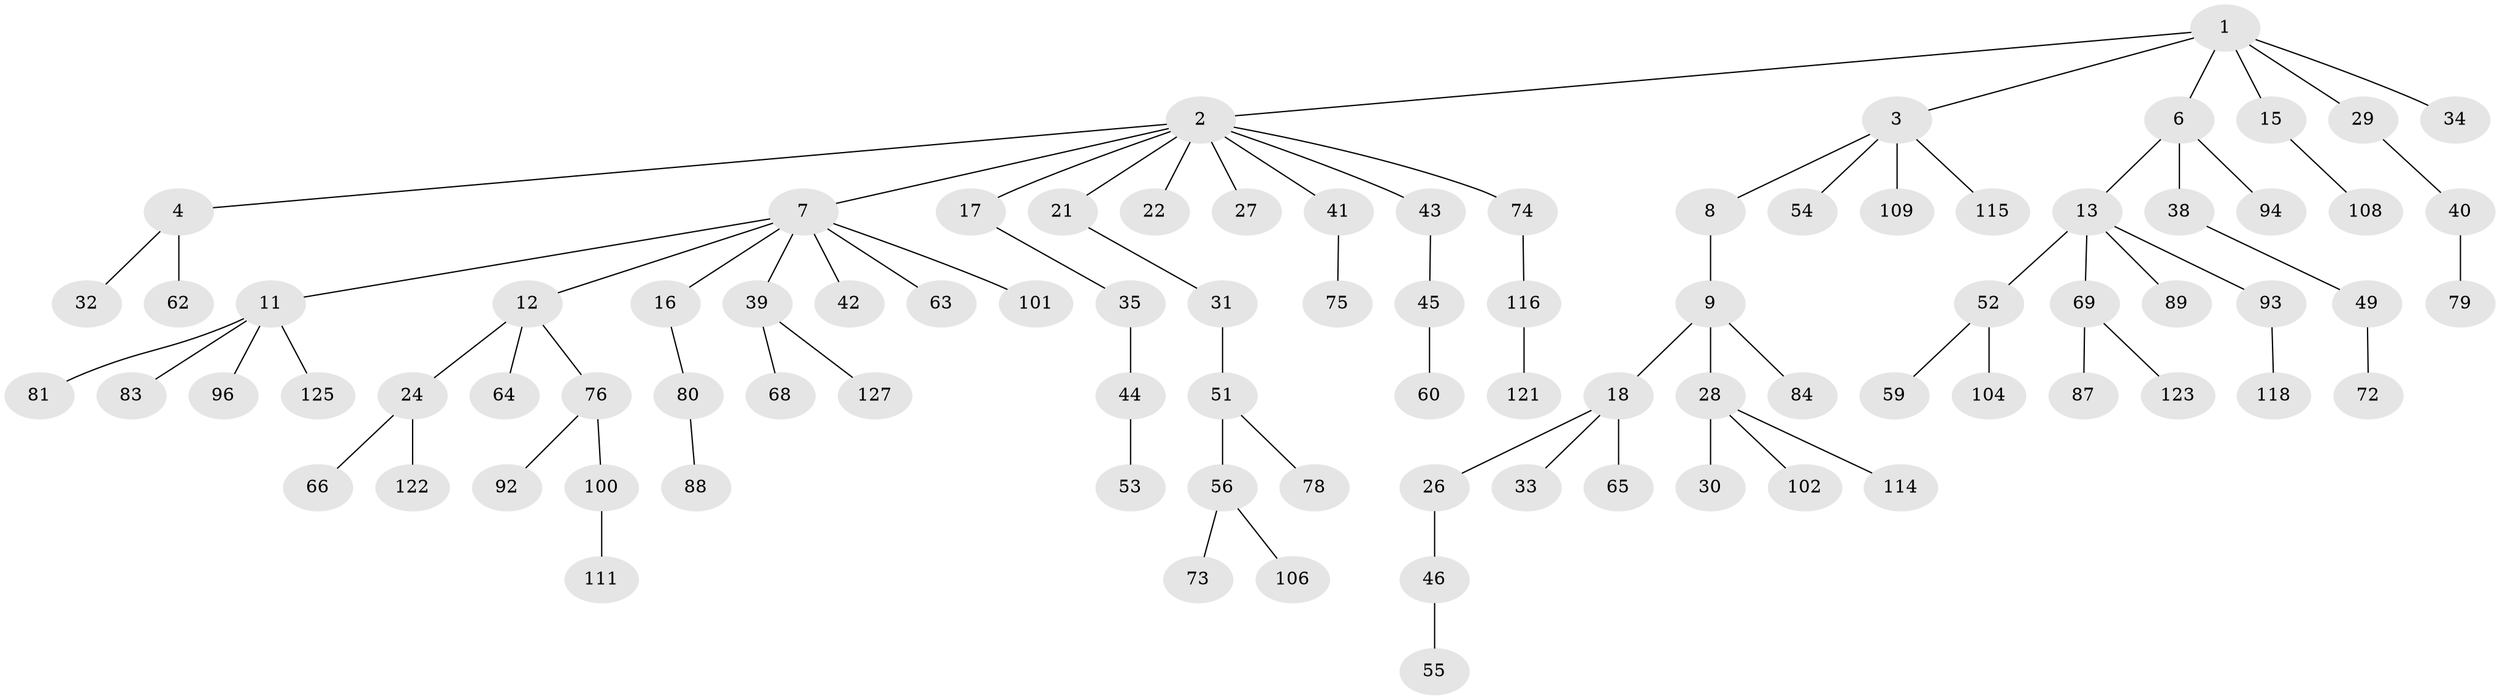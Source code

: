 // original degree distribution, {7: 0.023622047244094488, 5: 0.031496062992125984, 3: 0.14960629921259844, 4: 0.03937007874015748, 2: 0.25984251968503935, 6: 0.007874015748031496, 1: 0.4881889763779528}
// Generated by graph-tools (version 1.1) at 2025/11/02/27/25 16:11:25]
// undirected, 88 vertices, 87 edges
graph export_dot {
graph [start="1"]
  node [color=gray90,style=filled];
  1 [super="+19"];
  2 [super="+5"];
  3 [super="+71"];
  4 [super="+20"];
  6;
  7 [super="+10"];
  8;
  9 [super="+14"];
  11 [super="+117"];
  12 [super="+57"];
  13 [super="+23"];
  15 [super="+99"];
  16 [super="+67"];
  17 [super="+85"];
  18 [super="+47"];
  21 [super="+107"];
  22 [super="+25"];
  24;
  26;
  27;
  28 [super="+58"];
  29 [super="+37"];
  30 [super="+119"];
  31 [super="+112"];
  32;
  33 [super="+70"];
  34;
  35 [super="+36"];
  38 [super="+120"];
  39 [super="+50"];
  40;
  41;
  42;
  43;
  44 [super="+91"];
  45;
  46 [super="+48"];
  49 [super="+90"];
  51 [super="+77"];
  52;
  53;
  54;
  55;
  56 [super="+97"];
  59;
  60 [super="+61"];
  62;
  63 [super="+98"];
  64;
  65 [super="+82"];
  66;
  68;
  69 [super="+86"];
  72 [super="+95"];
  73;
  74;
  75 [super="+105"];
  76;
  78 [super="+124"];
  79 [super="+113"];
  80;
  81;
  83 [super="+110"];
  84;
  87;
  88;
  89;
  92;
  93;
  94;
  96;
  100 [super="+103"];
  101;
  102 [super="+126"];
  104;
  106;
  108;
  109;
  111;
  114;
  115;
  116;
  118;
  121;
  122;
  123;
  125;
  127;
  1 -- 2;
  1 -- 3;
  1 -- 6;
  1 -- 15;
  1 -- 29;
  1 -- 34;
  2 -- 4;
  2 -- 41;
  2 -- 43;
  2 -- 17;
  2 -- 21;
  2 -- 22;
  2 -- 7;
  2 -- 74;
  2 -- 27;
  3 -- 8;
  3 -- 54;
  3 -- 109;
  3 -- 115;
  4 -- 32;
  4 -- 62;
  6 -- 13;
  6 -- 38;
  6 -- 94;
  7 -- 11;
  7 -- 12;
  7 -- 39;
  7 -- 63;
  7 -- 101;
  7 -- 16;
  7 -- 42;
  8 -- 9;
  9 -- 28;
  9 -- 18;
  9 -- 84;
  11 -- 81;
  11 -- 83;
  11 -- 96;
  11 -- 125;
  12 -- 24;
  12 -- 76;
  12 -- 64;
  13 -- 52;
  13 -- 69;
  13 -- 89;
  13 -- 93;
  15 -- 108;
  16 -- 80;
  17 -- 35;
  18 -- 26;
  18 -- 33;
  18 -- 65;
  21 -- 31;
  24 -- 66;
  24 -- 122;
  26 -- 46;
  28 -- 30;
  28 -- 114;
  28 -- 102;
  29 -- 40;
  31 -- 51;
  35 -- 44;
  38 -- 49;
  39 -- 68;
  39 -- 127;
  40 -- 79;
  41 -- 75;
  43 -- 45;
  44 -- 53;
  45 -- 60;
  46 -- 55;
  49 -- 72;
  51 -- 56;
  51 -- 78;
  52 -- 59;
  52 -- 104;
  56 -- 73;
  56 -- 106;
  69 -- 87;
  69 -- 123;
  74 -- 116;
  76 -- 92;
  76 -- 100;
  80 -- 88;
  93 -- 118;
  100 -- 111;
  116 -- 121;
}
